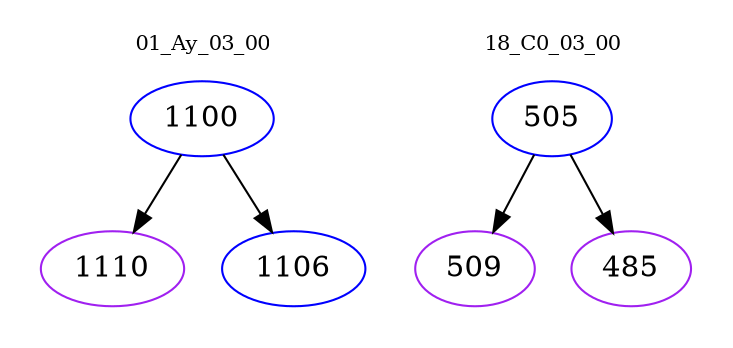 digraph{
subgraph cluster_0 {
color = white
label = "01_Ay_03_00";
fontsize=10;
T0_1100 [label="1100", color="blue"]
T0_1100 -> T0_1110 [color="black"]
T0_1110 [label="1110", color="purple"]
T0_1100 -> T0_1106 [color="black"]
T0_1106 [label="1106", color="blue"]
}
subgraph cluster_1 {
color = white
label = "18_C0_03_00";
fontsize=10;
T1_505 [label="505", color="blue"]
T1_505 -> T1_509 [color="black"]
T1_509 [label="509", color="purple"]
T1_505 -> T1_485 [color="black"]
T1_485 [label="485", color="purple"]
}
}

